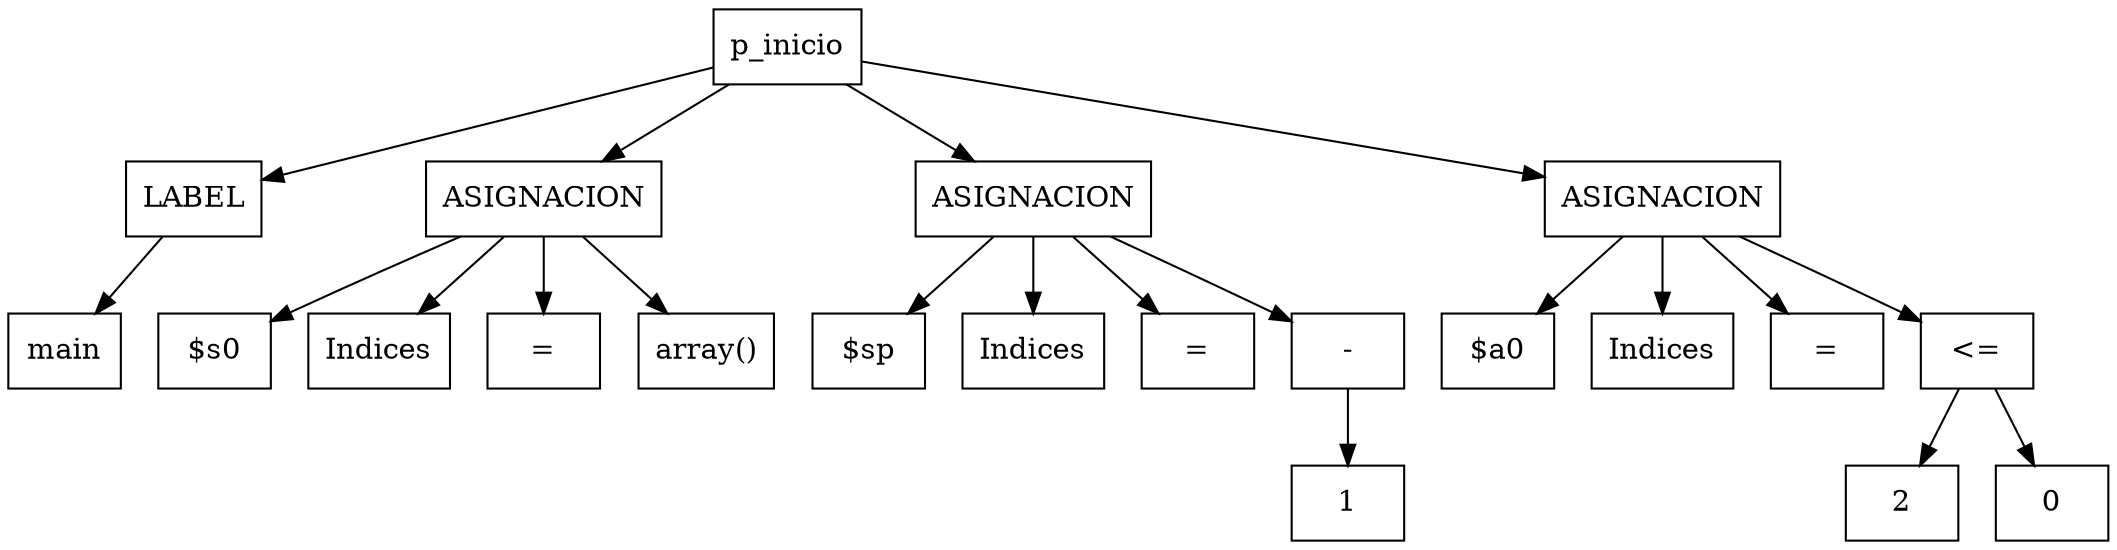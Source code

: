 digraph Q { 
  node [shape=record];
node0[label="LABEL"];
p_inicio ->node0;
node1[label="main"];
node0 -> node1;
node7[label="ASIGNACION"];
p_inicio ->node7;
node8[label="$s0"];
node7 -> node8;
node9[label="Indices"];
node7 -> node9;
node10[label="="];
node7 -> node10;
node2[label="array()"];
node7 -> node2;
node17[label="ASIGNACION"];
p_inicio ->node17;
node18[label="$sp"];
node17 -> node18;
node19[label="Indices"];
node17 -> node19;
node20[label="="];
node17 -> node20;
node12[label="-"];
node17 -> node12;
node11[label="1"];
node12 -> node11;
node24[label="ASIGNACION"];
p_inicio ->node24;
node25[label="$a0"];
node24 -> node25;
node26[label="Indices"];
node24 -> node26;
node27[label="="];
node24 -> node27;
node23[label="\<="];
node24 -> node23;
node21[label="2"];
node23 -> node21;
node22[label="0"];
node23 -> node22;

}
